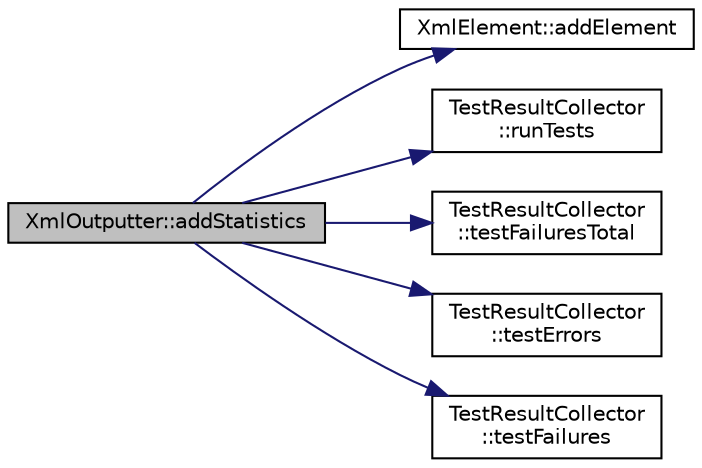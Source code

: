 digraph "XmlOutputter::addStatistics"
{
  edge [fontname="Helvetica",fontsize="10",labelfontname="Helvetica",labelfontsize="10"];
  node [fontname="Helvetica",fontsize="10",shape=record];
  rankdir="LR";
  Node1 [label="XmlOutputter::addStatistics",height=0.2,width=0.4,color="black", fillcolor="grey75", style="filled", fontcolor="black"];
  Node1 -> Node2 [color="midnightblue",fontsize="10",style="solid",fontname="Helvetica"];
  Node2 [label="XmlElement::addElement",height=0.2,width=0.4,color="black", fillcolor="white", style="filled",URL="$class_xml_element.html#a444321a1de2a7f52994c53f9e6e0d942",tooltip="Adds a child element to the element. "];
  Node1 -> Node3 [color="midnightblue",fontsize="10",style="solid",fontname="Helvetica"];
  Node3 [label="TestResultCollector\l::runTests",height=0.2,width=0.4,color="black", fillcolor="white", style="filled",URL="$class_test_result_collector.html#a80406d903bf73568fa8b8154585f1d33",tooltip="Gets the number of run tests. "];
  Node1 -> Node4 [color="midnightblue",fontsize="10",style="solid",fontname="Helvetica"];
  Node4 [label="TestResultCollector\l::testFailuresTotal",height=0.2,width=0.4,color="black", fillcolor="white", style="filled",URL="$class_test_result_collector.html#af2f843ad7cafcfa383f2f86d222fa2f4",tooltip="Gets the total number of detected failures. "];
  Node1 -> Node5 [color="midnightblue",fontsize="10",style="solid",fontname="Helvetica"];
  Node5 [label="TestResultCollector\l::testErrors",height=0.2,width=0.4,color="black", fillcolor="white", style="filled",URL="$class_test_result_collector.html#a8c5f204022975944832789606f2c657b",tooltip="Gets the number of detected errors (uncaught exception). "];
  Node1 -> Node6 [color="midnightblue",fontsize="10",style="solid",fontname="Helvetica"];
  Node6 [label="TestResultCollector\l::testFailures",height=0.2,width=0.4,color="black", fillcolor="white", style="filled",URL="$class_test_result_collector.html#afdd272f678edd078b7fd2699f831a243",tooltip="Gets the number of detected failures (failed assertion). "];
}
